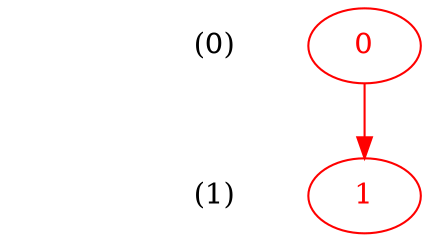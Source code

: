/*
	dot -T pdf optimal_1.dot -o optimal_1.pdf
*/

digraph optimal_1 {

	node [shape=plaintext]

	"rank0" [label="0"]
	"rank1" [label="1"]

	"size0" [label="(0)"]
	"size1" [label="(1)"]

	edge [style=invis]

	"size0" -> "size1"

	edge [style=solid]
	node [shape=box]

	{rank=same; "rank0" [style=invis];
		0 [shape=ellipse,color=red,fontcolor=red]
	}

	{rank=same; "rank1" [style=invis];
		1 [shape=ellipse,color=red,fontcolor=red]
	}

	0->1 [color=red];
}

